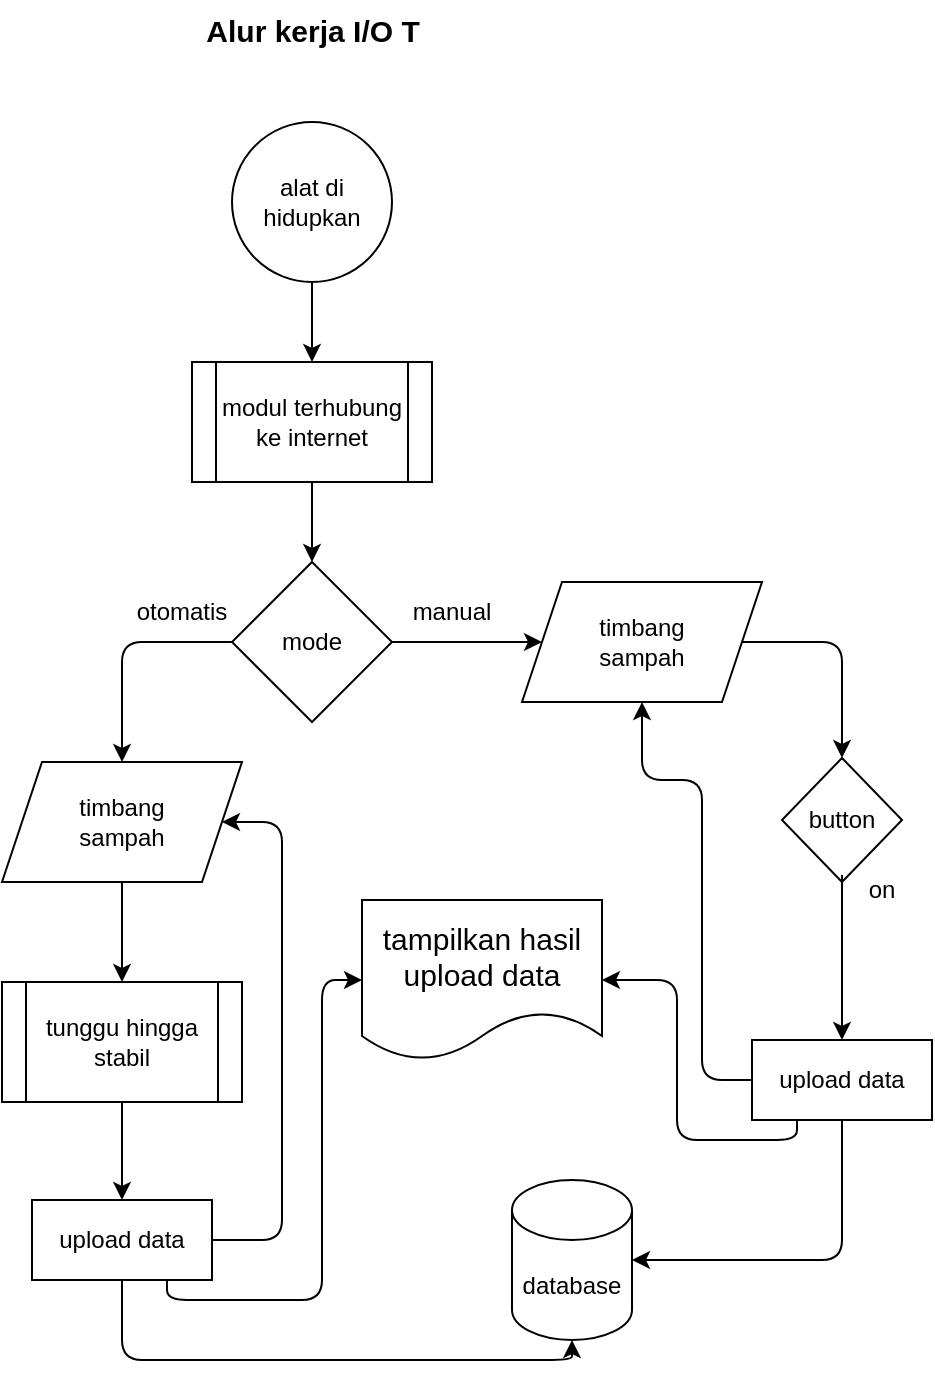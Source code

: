 <mxfile>
    <diagram id="M4vmabxAtG6oB-XPU69J" name="Timbangan">
        <mxGraphModel dx="988" dy="423" grid="1" gridSize="10" guides="1" tooltips="1" connect="1" arrows="1" fold="1" page="1" pageScale="1" pageWidth="850" pageHeight="1100" math="0" shadow="0">
            <root>
                <mxCell id="0"/>
                <mxCell id="1" parent="0"/>
                <mxCell id="0GjIKsvauBh2FKpADTP1-2" value="timbang&lt;br&gt;sampah" style="shape=parallelogram;perimeter=parallelogramPerimeter;whiteSpace=wrap;html=1;fixedSize=1;" parent="1" vertex="1">
                    <mxGeometry x="270" y="581" width="120" height="60" as="geometry"/>
                </mxCell>
                <mxCell id="0GjIKsvauBh2FKpADTP1-3" value="mode" style="rhombus;whiteSpace=wrap;html=1;" parent="1" vertex="1">
                    <mxGeometry x="385" y="481" width="80" height="80" as="geometry"/>
                </mxCell>
                <mxCell id="0GjIKsvauBh2FKpADTP1-4" value="otomatis" style="text;html=1;strokeColor=none;fillColor=none;align=center;verticalAlign=middle;whiteSpace=wrap;rounded=0;" parent="1" vertex="1">
                    <mxGeometry x="330" y="491" width="60" height="30" as="geometry"/>
                </mxCell>
                <mxCell id="0GjIKsvauBh2FKpADTP1-5" value="database" style="shape=cylinder3;whiteSpace=wrap;html=1;boundedLbl=1;backgroundOutline=1;size=15;" parent="1" vertex="1">
                    <mxGeometry x="525" y="790" width="60" height="80" as="geometry"/>
                </mxCell>
                <mxCell id="0GjIKsvauBh2FKpADTP1-6" value="alat di hidupkan" style="ellipse;whiteSpace=wrap;html=1;" parent="1" vertex="1">
                    <mxGeometry x="385" y="261" width="80" height="80" as="geometry"/>
                </mxCell>
                <mxCell id="0GjIKsvauBh2FKpADTP1-7" value="" style="endArrow=classic;html=1;exitX=0.5;exitY=1;exitDx=0;exitDy=0;startArrow=none;" parent="1" source="0GjIKsvauBh2FKpADTP1-9" target="0GjIKsvauBh2FKpADTP1-3" edge="1">
                    <mxGeometry width="50" height="50" relative="1" as="geometry">
                        <mxPoint x="390" y="601" as="sourcePoint"/>
                        <mxPoint x="390" y="681" as="targetPoint"/>
                    </mxGeometry>
                </mxCell>
                <mxCell id="0GjIKsvauBh2FKpADTP1-8" value="" style="endArrow=classic;html=1;exitX=0;exitY=0.5;exitDx=0;exitDy=0;entryX=0.5;entryY=0;entryDx=0;entryDy=0;edgeStyle=orthogonalEdgeStyle;" parent="1" source="0GjIKsvauBh2FKpADTP1-3" target="0GjIKsvauBh2FKpADTP1-2" edge="1">
                    <mxGeometry width="50" height="50" relative="1" as="geometry">
                        <mxPoint x="435" y="441" as="sourcePoint"/>
                        <mxPoint x="320" y="521" as="targetPoint"/>
                    </mxGeometry>
                </mxCell>
                <mxCell id="0GjIKsvauBh2FKpADTP1-9" value="modul terhubung ke internet" style="shape=process;whiteSpace=wrap;html=1;backgroundOutline=1;" parent="1" vertex="1">
                    <mxGeometry x="365" y="381" width="120" height="60" as="geometry"/>
                </mxCell>
                <mxCell id="0GjIKsvauBh2FKpADTP1-10" value="" style="endArrow=classic;html=1;exitX=0.5;exitY=1;exitDx=0;exitDy=0;startArrow=none;" parent="1" source="0GjIKsvauBh2FKpADTP1-6" edge="1">
                    <mxGeometry width="50" height="50" relative="1" as="geometry">
                        <mxPoint x="435" y="451" as="sourcePoint"/>
                        <mxPoint x="425" y="381" as="targetPoint"/>
                    </mxGeometry>
                </mxCell>
                <mxCell id="0GjIKsvauBh2FKpADTP1-11" value="" style="endArrow=classic;html=1;exitX=1;exitY=0.5;exitDx=0;exitDy=0;startArrow=none;entryX=0;entryY=0.5;entryDx=0;entryDy=0;" parent="1" source="0GjIKsvauBh2FKpADTP1-3" target="0GjIKsvauBh2FKpADTP1-16" edge="1">
                    <mxGeometry width="50" height="50" relative="1" as="geometry">
                        <mxPoint x="435" y="451" as="sourcePoint"/>
                        <mxPoint x="550" y="521" as="targetPoint"/>
                    </mxGeometry>
                </mxCell>
                <mxCell id="0GjIKsvauBh2FKpADTP1-12" value="manual" style="text;html=1;strokeColor=none;fillColor=none;align=center;verticalAlign=middle;whiteSpace=wrap;rounded=0;" parent="1" vertex="1">
                    <mxGeometry x="465" y="491" width="60" height="30" as="geometry"/>
                </mxCell>
                <mxCell id="0GjIKsvauBh2FKpADTP1-13" value="tunggu hingga stabil" style="shape=process;whiteSpace=wrap;html=1;backgroundOutline=1;" parent="1" vertex="1">
                    <mxGeometry x="270" y="691" width="120" height="60" as="geometry"/>
                </mxCell>
                <mxCell id="0GjIKsvauBh2FKpADTP1-14" value="" style="endArrow=classic;html=1;exitX=0.5;exitY=1;exitDx=0;exitDy=0;startArrow=none;" parent="1" source="0GjIKsvauBh2FKpADTP1-2" target="0GjIKsvauBh2FKpADTP1-13" edge="1">
                    <mxGeometry width="50" height="50" relative="1" as="geometry">
                        <mxPoint x="475" y="531" as="sourcePoint"/>
                        <mxPoint x="560" y="531" as="targetPoint"/>
                    </mxGeometry>
                </mxCell>
                <mxCell id="0GjIKsvauBh2FKpADTP1-16" value="timbang&lt;br&gt;sampah" style="shape=parallelogram;perimeter=parallelogramPerimeter;whiteSpace=wrap;html=1;fixedSize=1;" parent="1" vertex="1">
                    <mxGeometry x="530" y="491" width="120" height="60" as="geometry"/>
                </mxCell>
                <mxCell id="0GjIKsvauBh2FKpADTP1-17" value="button" style="rhombus;whiteSpace=wrap;html=1;" parent="1" vertex="1">
                    <mxGeometry x="660" y="579" width="60" height="62" as="geometry"/>
                </mxCell>
                <mxCell id="0GjIKsvauBh2FKpADTP1-18" value="" style="endArrow=classic;html=1;exitX=1;exitY=0.5;exitDx=0;exitDy=0;startArrow=none;entryX=0.5;entryY=0;entryDx=0;entryDy=0;edgeStyle=orthogonalEdgeStyle;" parent="1" source="0GjIKsvauBh2FKpADTP1-16" target="0GjIKsvauBh2FKpADTP1-17" edge="1">
                    <mxGeometry width="50" height="50" relative="1" as="geometry">
                        <mxPoint x="475" y="531" as="sourcePoint"/>
                        <mxPoint x="550" y="531" as="targetPoint"/>
                    </mxGeometry>
                </mxCell>
                <mxCell id="0GjIKsvauBh2FKpADTP1-20" value="on" style="text;html=1;strokeColor=none;fillColor=none;align=center;verticalAlign=middle;whiteSpace=wrap;rounded=0;" parent="1" vertex="1">
                    <mxGeometry x="690" y="630" width="40" height="30" as="geometry"/>
                </mxCell>
                <mxCell id="QvT6yIHbrhwC2VJFk3dU-1" value="upload data" style="rounded=0;whiteSpace=wrap;html=1;" parent="1" vertex="1">
                    <mxGeometry x="285" y="800" width="90" height="40" as="geometry"/>
                </mxCell>
                <mxCell id="QvT6yIHbrhwC2VJFk3dU-8" value="" style="endArrow=classic;html=1;exitX=0.5;exitY=1;exitDx=0;exitDy=0;" parent="1" source="0GjIKsvauBh2FKpADTP1-13" target="QvT6yIHbrhwC2VJFk3dU-1" edge="1">
                    <mxGeometry width="50" height="50" relative="1" as="geometry">
                        <mxPoint x="440" y="840" as="sourcePoint"/>
                        <mxPoint x="490" y="790" as="targetPoint"/>
                    </mxGeometry>
                </mxCell>
                <mxCell id="QvT6yIHbrhwC2VJFk3dU-9" value="" style="endArrow=classic;html=1;exitX=1;exitY=0.5;exitDx=0;exitDy=0;entryX=1;entryY=0.5;entryDx=0;entryDy=0;edgeStyle=orthogonalEdgeStyle;" parent="1" source="QvT6yIHbrhwC2VJFk3dU-1" target="0GjIKsvauBh2FKpADTP1-2" edge="1">
                    <mxGeometry width="50" height="50" relative="1" as="geometry">
                        <mxPoint x="460" y="720" as="sourcePoint"/>
                        <mxPoint x="510" y="670" as="targetPoint"/>
                        <Array as="points">
                            <mxPoint x="410" y="820"/>
                            <mxPoint x="410" y="611"/>
                        </Array>
                    </mxGeometry>
                </mxCell>
                <mxCell id="2" value="upload data" style="rounded=0;whiteSpace=wrap;html=1;" vertex="1" parent="1">
                    <mxGeometry x="645" y="720" width="90" height="40" as="geometry"/>
                </mxCell>
                <mxCell id="3" value="" style="endArrow=classic;html=1;exitX=0.5;exitY=1;exitDx=0;exitDy=0;startArrow=none;entryX=0.5;entryY=1;entryDx=0;entryDy=0;entryPerimeter=0;edgeStyle=orthogonalEdgeStyle;" edge="1" parent="1" source="QvT6yIHbrhwC2VJFk3dU-1" target="0GjIKsvauBh2FKpADTP1-5">
                    <mxGeometry width="50" height="50" relative="1" as="geometry">
                        <mxPoint x="340" y="651" as="sourcePoint"/>
                        <mxPoint x="340" y="701" as="targetPoint"/>
                    </mxGeometry>
                </mxCell>
                <mxCell id="4" value="" style="endArrow=classic;html=1;exitX=0.5;exitY=1;exitDx=0;exitDy=0;entryX=1;entryY=0.5;entryDx=0;entryDy=0;entryPerimeter=0;edgeStyle=orthogonalEdgeStyle;" edge="1" parent="1" source="2" target="0GjIKsvauBh2FKpADTP1-5">
                    <mxGeometry width="50" height="50" relative="1" as="geometry">
                        <mxPoint x="340" y="761" as="sourcePoint"/>
                        <mxPoint x="340" y="810" as="targetPoint"/>
                    </mxGeometry>
                </mxCell>
                <mxCell id="5" value="" style="endArrow=classic;html=1;exitX=0;exitY=0.5;exitDx=0;exitDy=0;entryX=0.5;entryY=1;entryDx=0;entryDy=0;edgeStyle=orthogonalEdgeStyle;" edge="1" parent="1" source="2" target="0GjIKsvauBh2FKpADTP1-16">
                    <mxGeometry width="50" height="50" relative="1" as="geometry">
                        <mxPoint x="700" y="770" as="sourcePoint"/>
                        <mxPoint x="595" y="840" as="targetPoint"/>
                        <Array as="points">
                            <mxPoint x="620" y="740"/>
                            <mxPoint x="620" y="590"/>
                            <mxPoint x="590" y="590"/>
                        </Array>
                    </mxGeometry>
                </mxCell>
                <mxCell id="6" value="" style="endArrow=classic;html=1;exitX=0;exitY=0.25;exitDx=0;exitDy=0;entryX=0.5;entryY=0;entryDx=0;entryDy=0;" edge="1" parent="1" source="0GjIKsvauBh2FKpADTP1-20" target="2">
                    <mxGeometry width="50" height="50" relative="1" as="geometry">
                        <mxPoint x="655" y="750" as="sourcePoint"/>
                        <mxPoint x="600" y="561" as="targetPoint"/>
                    </mxGeometry>
                </mxCell>
                <mxCell id="WY8cYGTa1kDrdGRJ4hi4-6" value="Alur kerja I/O T" style="text;html=1;align=center;verticalAlign=middle;resizable=0;points=[];autosize=1;strokeColor=none;fillColor=none;fontStyle=1;fontSize=15;" vertex="1" parent="1">
                    <mxGeometry x="360" y="200" width="130" height="30" as="geometry"/>
                </mxCell>
                <mxCell id="f_AaTSSCQOgwhcK8w4-q-6" value="tampilkan hasil upload data" style="shape=document;whiteSpace=wrap;html=1;boundedLbl=1;fontSize=15;" vertex="1" parent="1">
                    <mxGeometry x="450" y="650" width="120" height="80" as="geometry"/>
                </mxCell>
                <mxCell id="f_AaTSSCQOgwhcK8w4-q-7" value="" style="endArrow=classic;html=1;exitX=0.75;exitY=1;exitDx=0;exitDy=0;entryX=0;entryY=0.5;entryDx=0;entryDy=0;edgeStyle=orthogonalEdgeStyle;" edge="1" parent="1" source="QvT6yIHbrhwC2VJFk3dU-1" target="f_AaTSSCQOgwhcK8w4-q-6">
                    <mxGeometry width="50" height="50" relative="1" as="geometry">
                        <mxPoint x="340" y="761" as="sourcePoint"/>
                        <mxPoint x="340" y="810" as="targetPoint"/>
                        <Array as="points">
                            <mxPoint x="353" y="850"/>
                            <mxPoint x="430" y="850"/>
                            <mxPoint x="430" y="690"/>
                        </Array>
                    </mxGeometry>
                </mxCell>
                <mxCell id="f_AaTSSCQOgwhcK8w4-q-8" value="" style="endArrow=classic;html=1;exitX=0.25;exitY=1;exitDx=0;exitDy=0;entryX=1;entryY=0.5;entryDx=0;entryDy=0;edgeStyle=orthogonalEdgeStyle;" edge="1" parent="1" source="2" target="f_AaTSSCQOgwhcK8w4-q-6">
                    <mxGeometry width="50" height="50" relative="1" as="geometry">
                        <mxPoint x="700" y="647.5" as="sourcePoint"/>
                        <mxPoint x="700" y="730" as="targetPoint"/>
                    </mxGeometry>
                </mxCell>
            </root>
        </mxGraphModel>
    </diagram>
    <diagram id="vbckMRjH2Q_vJNiEsods" name="Hardware">
        <mxGraphModel dx="1284" dy="550" grid="1" gridSize="10" guides="1" tooltips="1" connect="1" arrows="1" fold="1" page="1" pageScale="1" pageWidth="850" pageHeight="1100" math="0" shadow="0">
            <root>
                <mxCell id="0"/>
                <mxCell id="1" parent="0"/>
            </root>
        </mxGraphModel>
    </diagram>
    <diagram id="idPrOzgXo4IwCVlRC7Rt" name="Basic">
        <mxGraphModel dx="676" dy="289" grid="1" gridSize="10" guides="1" tooltips="1" connect="1" arrows="1" fold="1" page="1" pageScale="1" pageWidth="850" pageHeight="1100" math="0" shadow="0">
            <root>
                <mxCell id="0"/>
                <mxCell id="1" parent="0"/>
                <mxCell id="14" value="tampilkan di aplikasi atau website" style="shape=document;whiteSpace=wrap;html=1;boundedLbl=1;strokeWidth=1;" parent="1" vertex="1">
                    <mxGeometry x="265" y="690" width="120" height="70" as="geometry"/>
                </mxCell>
                <mxCell id="30" value="sampah&lt;br&gt;hasil cacah" style="shape=parallelogram;perimeter=parallelogramPerimeter;whiteSpace=wrap;html=1;fixedSize=1;strokeWidth=1;" parent="1" vertex="1">
                    <mxGeometry x="270" y="330" width="110" height="50" as="geometry"/>
                </mxCell>
                <mxCell id="33" value="Di timbang" style="shape=process;whiteSpace=wrap;html=1;backgroundOutline=1;strokeWidth=1;" parent="1" vertex="1">
                    <mxGeometry x="265" y="440" width="120" height="60" as="geometry"/>
                </mxCell>
                <mxCell id="37" value="" style="edgeStyle=none;orthogonalLoop=1;jettySize=auto;html=1;rounded=0;endArrow=open;startSize=14;endSize=14;targetPerimeterSpacing=8;curved=1;strokeWidth=1;exitX=0.5;exitY=1;exitDx=0;exitDy=0;startArrow=none;entryX=0.5;entryY=0;entryDx=0;entryDy=0;" parent="1" source="30" target="33" edge="1">
                    <mxGeometry width="140" relative="1" as="geometry">
                        <mxPoint x="324.81" y="395" as="sourcePoint"/>
                        <mxPoint x="325" y="440" as="targetPoint"/>
                        <Array as="points"/>
                    </mxGeometry>
                </mxCell>
                <mxCell id="38" value="data base" style="html=1;strokeColor=none;fillColor=#4D4D4D;labelPosition=center;verticalLabelPosition=middle;verticalAlign=top;align=center;fontSize=12;outlineConnect=0;spacingTop=-6;fontColor=#FFFFFF;sketch=0;shape=mxgraph.sitemap.cloud;strokeWidth=2;" parent="1" vertex="1">
                    <mxGeometry x="265" y="560" width="120" height="70" as="geometry"/>
                </mxCell>
                <mxCell id="39" value="" style="edgeStyle=none;orthogonalLoop=1;jettySize=auto;html=1;rounded=0;endArrow=open;startSize=14;endSize=14;targetPerimeterSpacing=8;curved=1;strokeWidth=1;exitX=0.5;exitY=1;exitDx=0;exitDy=0;startArrow=none;entryX=0.5;entryY=0;entryDx=0;entryDy=0;entryPerimeter=0;" parent="1" source="33" target="38" edge="1">
                    <mxGeometry width="140" relative="1" as="geometry">
                        <mxPoint x="335" y="390" as="sourcePoint"/>
                        <mxPoint x="335" y="450" as="targetPoint"/>
                        <Array as="points"/>
                    </mxGeometry>
                </mxCell>
                <mxCell id="40" value="" style="edgeStyle=none;orthogonalLoop=1;jettySize=auto;html=1;rounded=0;endArrow=open;startSize=14;endSize=14;targetPerimeterSpacing=8;curved=1;strokeWidth=1;exitX=0.5;exitY=1;exitDx=0;exitDy=0;startArrow=none;entryX=0.5;entryY=0;entryDx=0;entryDy=0;exitPerimeter=0;" parent="1" source="38" target="14" edge="1">
                    <mxGeometry width="140" relative="1" as="geometry">
                        <mxPoint x="335" y="510" as="sourcePoint"/>
                        <mxPoint x="335" y="570.0" as="targetPoint"/>
                        <Array as="points"/>
                    </mxGeometry>
                </mxCell>
            </root>
        </mxGraphModel>
    </diagram>
</mxfile>